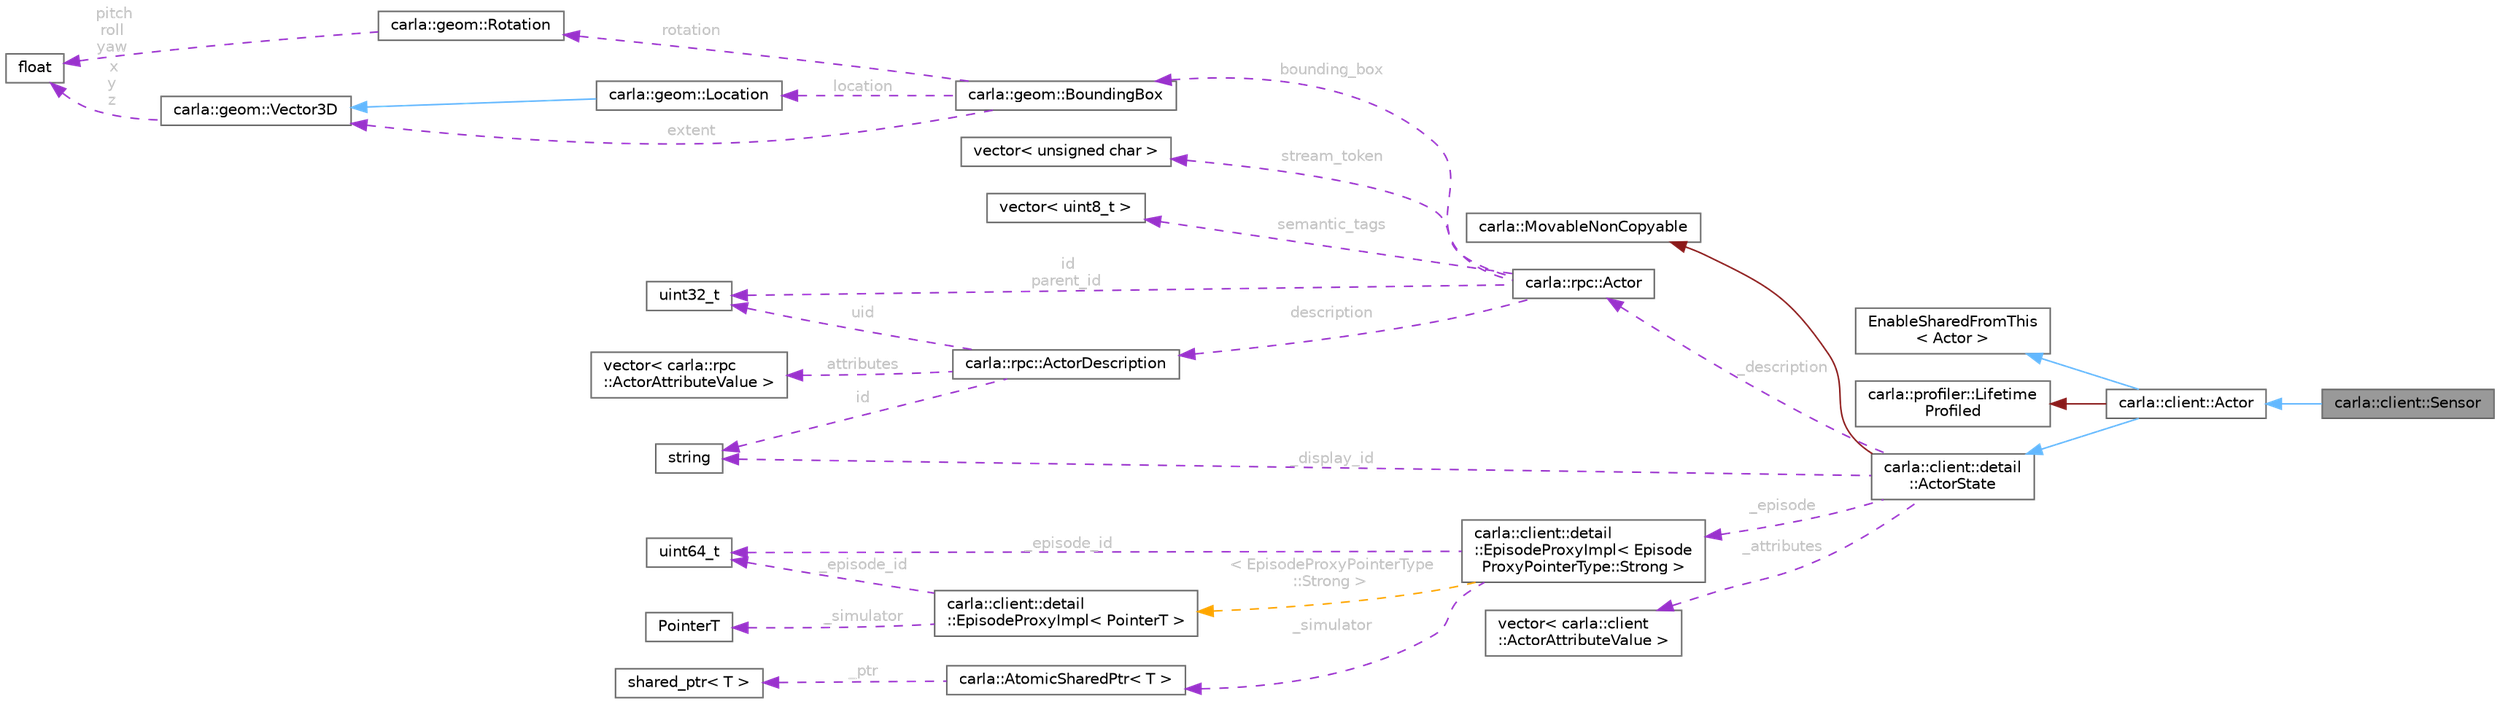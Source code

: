 digraph "carla::client::Sensor"
{
 // INTERACTIVE_SVG=YES
 // LATEX_PDF_SIZE
  bgcolor="transparent";
  edge [fontname=Helvetica,fontsize=10,labelfontname=Helvetica,labelfontsize=10];
  node [fontname=Helvetica,fontsize=10,shape=box,height=0.2,width=0.4];
  rankdir="LR";
  Node1 [id="Node000001",label="carla::client::Sensor",height=0.2,width=0.4,color="gray40", fillcolor="grey60", style="filled", fontcolor="black",tooltip=" "];
  Node2 -> Node1 [id="edge1_Node000001_Node000002",dir="back",color="steelblue1",style="solid",tooltip=" "];
  Node2 [id="Node000002",label="carla::client::Actor",height=0.2,width=0.4,color="gray40", fillcolor="white", style="filled",URL="$d6/da5/classcarla_1_1client_1_1Actor.html",tooltip="Represents an actor in the simulation."];
  Node3 -> Node2 [id="edge2_Node000002_Node000003",dir="back",color="steelblue1",style="solid",tooltip=" "];
  Node3 [id="Node000003",label="EnableSharedFromThis\l\< Actor \>",height=0.2,width=0.4,color="gray40", fillcolor="white", style="filled",URL="$da/d05/classEnableSharedFromThis.html",tooltip=" "];
  Node4 -> Node2 [id="edge3_Node000002_Node000004",dir="back",color="firebrick4",style="solid",tooltip=" "];
  Node4 [id="Node000004",label="carla::profiler::Lifetime\lProfiled",height=0.2,width=0.4,color="gray40", fillcolor="white", style="filled",URL="$df/d3e/classcarla_1_1profiler_1_1LifetimeProfiled.html",tooltip=" "];
  Node5 -> Node2 [id="edge4_Node000002_Node000005",dir="back",color="steelblue1",style="solid",tooltip=" "];
  Node5 [id="Node000005",label="carla::client::detail\l::ActorState",height=0.2,width=0.4,color="gray40", fillcolor="white", style="filled",URL="$d2/d06/classcarla_1_1client_1_1detail_1_1ActorState.html",tooltip="Internal state of an Actor."];
  Node6 -> Node5 [id="edge5_Node000005_Node000006",dir="back",color="firebrick4",style="solid",tooltip=" "];
  Node6 [id="Node000006",label="carla::MovableNonCopyable",height=0.2,width=0.4,color="gray40", fillcolor="white", style="filled",URL="$d7/d55/classcarla_1_1MovableNonCopyable.html",tooltip="Inherit (privately) to suppress copy construction and assignment."];
  Node7 -> Node5 [id="edge6_Node000005_Node000007",dir="back",color="darkorchid3",style="dashed",tooltip=" ",label=" _description",fontcolor="grey" ];
  Node7 [id="Node000007",label="carla::rpc::Actor",height=0.2,width=0.4,color="gray40", fillcolor="white", style="filled",URL="$db/dfd/classcarla_1_1rpc_1_1Actor.html",tooltip=" "];
  Node8 -> Node7 [id="edge7_Node000007_Node000008",dir="back",color="darkorchid3",style="dashed",tooltip=" ",label=" id\nparent_id",fontcolor="grey" ];
  Node8 [id="Node000008",label="uint32_t",height=0.2,width=0.4,color="gray40", fillcolor="white", style="filled",tooltip=" "];
  Node9 -> Node7 [id="edge8_Node000007_Node000009",dir="back",color="darkorchid3",style="dashed",tooltip=" ",label=" description",fontcolor="grey" ];
  Node9 [id="Node000009",label="carla::rpc::ActorDescription",height=0.2,width=0.4,color="gray40", fillcolor="white", style="filled",URL="$d6/d11/classcarla_1_1rpc_1_1ActorDescription.html",tooltip=" "];
  Node8 -> Node9 [id="edge9_Node000009_Node000008",dir="back",color="darkorchid3",style="dashed",tooltip=" ",label=" uid",fontcolor="grey" ];
  Node10 -> Node9 [id="edge10_Node000009_Node000010",dir="back",color="darkorchid3",style="dashed",tooltip=" ",label=" id",fontcolor="grey" ];
  Node10 [id="Node000010",label="string",height=0.2,width=0.4,color="gray40", fillcolor="white", style="filled",tooltip=" "];
  Node11 -> Node9 [id="edge11_Node000009_Node000011",dir="back",color="darkorchid3",style="dashed",tooltip=" ",label=" attributes",fontcolor="grey" ];
  Node11 [id="Node000011",label="vector\< carla::rpc\l::ActorAttributeValue \>",height=0.2,width=0.4,color="gray40", fillcolor="white", style="filled",tooltip=" "];
  Node12 -> Node7 [id="edge12_Node000007_Node000012",dir="back",color="darkorchid3",style="dashed",tooltip=" ",label=" bounding_box",fontcolor="grey" ];
  Node12 [id="Node000012",label="carla::geom::BoundingBox",height=0.2,width=0.4,color="gray40", fillcolor="white", style="filled",URL="$d8/d68/classcarla_1_1geom_1_1BoundingBox.html",tooltip=" "];
  Node13 -> Node12 [id="edge13_Node000012_Node000013",dir="back",color="darkorchid3",style="dashed",tooltip=" ",label=" location",fontcolor="grey" ];
  Node13 [id="Node000013",label="carla::geom::Location",height=0.2,width=0.4,color="gray40", fillcolor="white", style="filled",URL="$de/d23/classcarla_1_1geom_1_1Location.html",tooltip=" "];
  Node14 -> Node13 [id="edge14_Node000013_Node000014",dir="back",color="steelblue1",style="solid",tooltip=" "];
  Node14 [id="Node000014",label="carla::geom::Vector3D",height=0.2,width=0.4,color="gray40", fillcolor="white", style="filled",URL="$d9/dfe/classcarla_1_1geom_1_1Vector3D.html",tooltip=" "];
  Node15 -> Node14 [id="edge15_Node000014_Node000015",dir="back",color="darkorchid3",style="dashed",tooltip=" ",label=" x\ny\nz",fontcolor="grey" ];
  Node15 [id="Node000015",label="float",height=0.2,width=0.4,color="gray40", fillcolor="white", style="filled",tooltip=" "];
  Node14 -> Node12 [id="edge16_Node000012_Node000014",dir="back",color="darkorchid3",style="dashed",tooltip=" ",label=" extent",fontcolor="grey" ];
  Node16 -> Node12 [id="edge17_Node000012_Node000016",dir="back",color="darkorchid3",style="dashed",tooltip=" ",label=" rotation",fontcolor="grey" ];
  Node16 [id="Node000016",label="carla::geom::Rotation",height=0.2,width=0.4,color="gray40", fillcolor="white", style="filled",URL="$d8/dba/classcarla_1_1geom_1_1Rotation.html",tooltip=" "];
  Node15 -> Node16 [id="edge18_Node000016_Node000015",dir="back",color="darkorchid3",style="dashed",tooltip=" ",label=" pitch\nroll\nyaw",fontcolor="grey" ];
  Node17 -> Node7 [id="edge19_Node000007_Node000017",dir="back",color="darkorchid3",style="dashed",tooltip=" ",label=" semantic_tags",fontcolor="grey" ];
  Node17 [id="Node000017",label="vector\< uint8_t \>",height=0.2,width=0.4,color="gray40", fillcolor="white", style="filled",tooltip=" "];
  Node18 -> Node7 [id="edge20_Node000007_Node000018",dir="back",color="darkorchid3",style="dashed",tooltip=" ",label=" stream_token",fontcolor="grey" ];
  Node18 [id="Node000018",label="vector\< unsigned char \>",height=0.2,width=0.4,color="gray40", fillcolor="white", style="filled",tooltip=" "];
  Node19 -> Node5 [id="edge21_Node000005_Node000019",dir="back",color="darkorchid3",style="dashed",tooltip=" ",label=" _episode",fontcolor="grey" ];
  Node19 [id="Node000019",label="carla::client::detail\l::EpisodeProxyImpl\< Episode\lProxyPointerType::Strong \>",height=0.2,width=0.4,color="gray40", fillcolor="white", style="filled",URL="$d1/dd3/classcarla_1_1client_1_1detail_1_1EpisodeProxyImpl.html",tooltip=" "];
  Node20 -> Node19 [id="edge22_Node000019_Node000020",dir="back",color="darkorchid3",style="dashed",tooltip=" ",label=" _episode_id",fontcolor="grey" ];
  Node20 [id="Node000020",label="uint64_t",height=0.2,width=0.4,color="gray40", fillcolor="white", style="filled",tooltip=" "];
  Node21 -> Node19 [id="edge23_Node000019_Node000021",dir="back",color="darkorchid3",style="dashed",tooltip=" ",label=" _simulator",fontcolor="grey" ];
  Node21 [id="Node000021",label="carla::AtomicSharedPtr\< T \>",height=0.2,width=0.4,color="gray40", fillcolor="white", style="filled",URL="$d2/dcf/classcarla_1_1AtomicSharedPtr.html",tooltip="AtomicSharedPtr是一个非常简单的原子操作智能指针类，支持线程安全的共享指针操作，使用了release-acquire内存顺序。"];
  Node22 -> Node21 [id="edge24_Node000021_Node000022",dir="back",color="darkorchid3",style="dashed",tooltip=" ",label=" _ptr",fontcolor="grey" ];
  Node22 [id="Node000022",label="shared_ptr\< T \>",height=0.2,width=0.4,color="gray40", fillcolor="white", style="filled",tooltip=" "];
  Node23 -> Node19 [id="edge25_Node000019_Node000023",dir="back",color="orange",style="dashed",tooltip=" ",label=" \< EpisodeProxyPointerType\l::Strong \>",fontcolor="grey" ];
  Node23 [id="Node000023",label="carla::client::detail\l::EpisodeProxyImpl\< PointerT \>",height=0.2,width=0.4,color="gray40", fillcolor="white", style="filled",URL="$d1/dd3/classcarla_1_1client_1_1detail_1_1EpisodeProxyImpl.html",tooltip="Provides access to the Simulator during a given episode."];
  Node20 -> Node23 [id="edge26_Node000023_Node000020",dir="back",color="darkorchid3",style="dashed",tooltip=" ",label=" _episode_id",fontcolor="grey" ];
  Node24 -> Node23 [id="edge27_Node000023_Node000024",dir="back",color="darkorchid3",style="dashed",tooltip=" ",label=" _simulator",fontcolor="grey" ];
  Node24 [id="Node000024",label="PointerT",height=0.2,width=0.4,color="gray40", fillcolor="white", style="filled",tooltip=" "];
  Node10 -> Node5 [id="edge28_Node000005_Node000010",dir="back",color="darkorchid3",style="dashed",tooltip=" ",label=" _display_id",fontcolor="grey" ];
  Node25 -> Node5 [id="edge29_Node000005_Node000025",dir="back",color="darkorchid3",style="dashed",tooltip=" ",label=" _attributes",fontcolor="grey" ];
  Node25 [id="Node000025",label="vector\< carla::client\l::ActorAttributeValue \>",height=0.2,width=0.4,color="gray40", fillcolor="white", style="filled",tooltip=" "];
}
